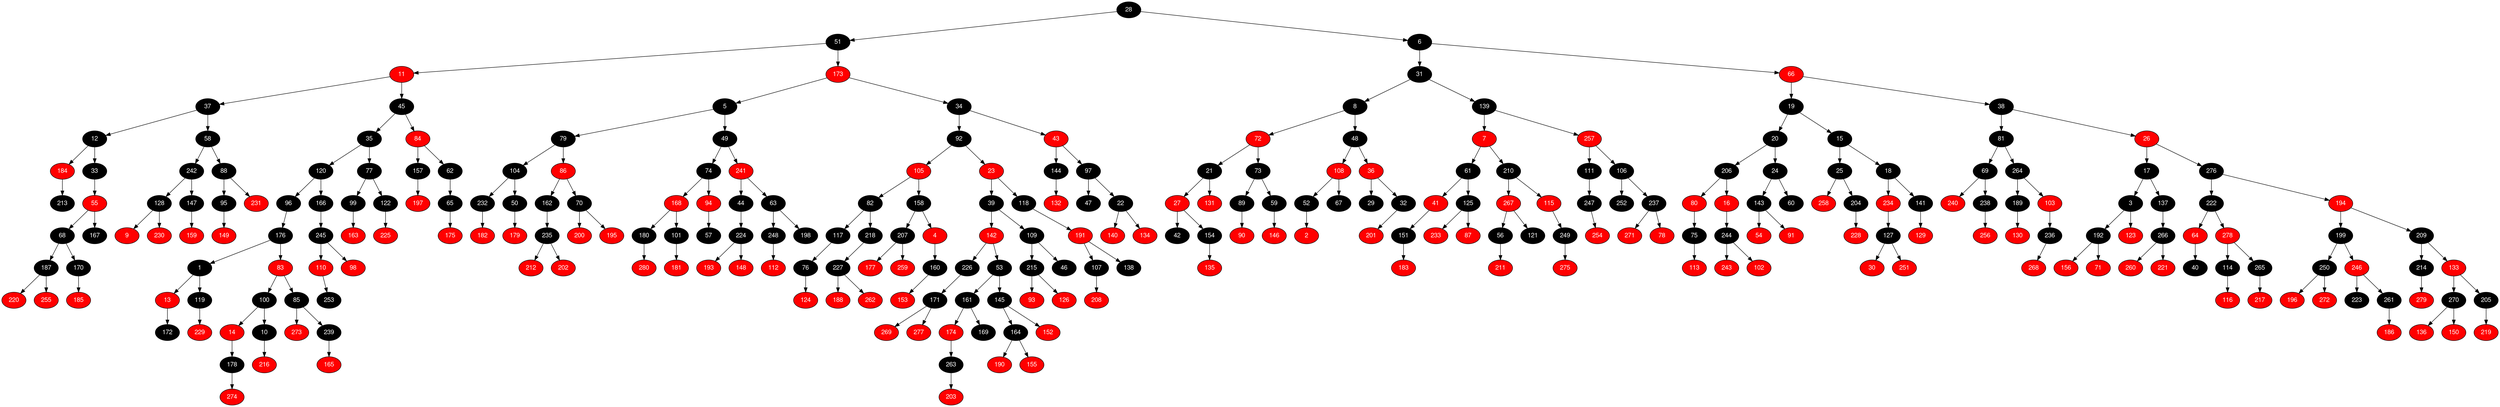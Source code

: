 digraph RB_Teste {
	node [fontname="Helvetica,Arial,sans-serif" style="filled"]
	edge [fontname="Helvetica,Arial,sans-serif" color="black"]

	{
		node [fillcolor=" black" fontcolor=" white"] 28 
		node [fillcolor=" black" fontcolor=" white"] 51 
		node [fillcolor=" red" fontcolor=" white"] 11 
		node [fillcolor=" black" fontcolor=" white"] 37 
		node [fillcolor=" black" fontcolor=" white"] 12 
		node [fillcolor=" red" fontcolor=" white"] 184 
		node [fillcolor=" black" fontcolor=" white"] 213 
		node [fillcolor=" black" fontcolor=" white"] 33 
		node [fillcolor=" red" fontcolor=" white"] 55 
		node [fillcolor=" black" fontcolor=" white"] 68 
		node [fillcolor=" black" fontcolor=" white"] 187 
		node [fillcolor=" red" fontcolor=" white"] 220 
		node [fillcolor=" red" fontcolor=" white"] 255 
		node [fillcolor=" black" fontcolor=" white"] 170 
		node [fillcolor=" red" fontcolor=" white"] 185 
		node [fillcolor=" black" fontcolor=" white"] 167 
		node [fillcolor=" black" fontcolor=" white"] 58 
		node [fillcolor=" black" fontcolor=" white"] 242 
		node [fillcolor=" black" fontcolor=" white"] 128 
		node [fillcolor=" red" fontcolor=" white"] 9 
		node [fillcolor=" red" fontcolor=" white"] 230 
		node [fillcolor=" black" fontcolor=" white"] 147 
		node [fillcolor=" red" fontcolor=" white"] 159 
		node [fillcolor=" black" fontcolor=" white"] 88 
		node [fillcolor=" black" fontcolor=" white"] 95 
		node [fillcolor=" red" fontcolor=" white"] 149 
		node [fillcolor=" red" fontcolor=" white"] 231 
		node [fillcolor=" black" fontcolor=" white"] 45 
		node [fillcolor=" black" fontcolor=" white"] 35 
		node [fillcolor=" black" fontcolor=" white"] 120 
		node [fillcolor=" black" fontcolor=" white"] 96 
		node [fillcolor=" black" fontcolor=" white"] 176 
		node [fillcolor=" black" fontcolor=" white"] 1 
		node [fillcolor=" red" fontcolor=" white"] 13 
		node [fillcolor=" black" fontcolor=" white"] 172 
		node [fillcolor=" black" fontcolor=" white"] 119 
		node [fillcolor=" red" fontcolor=" white"] 229 
		node [fillcolor=" red" fontcolor=" white"] 83 
		node [fillcolor=" black" fontcolor=" white"] 100 
		node [fillcolor=" red" fontcolor=" white"] 14 
		node [fillcolor=" black" fontcolor=" white"] 178 
		node [fillcolor=" red" fontcolor=" white"] 274 
		node [fillcolor=" black" fontcolor=" white"] 10 
		node [fillcolor=" red" fontcolor=" white"] 216 
		node [fillcolor=" black" fontcolor=" white"] 85 
		node [fillcolor=" red" fontcolor=" white"] 273 
		node [fillcolor=" black" fontcolor=" white"] 239 
		node [fillcolor=" red" fontcolor=" white"] 165 
		node [fillcolor=" black" fontcolor=" white"] 166 
		node [fillcolor=" black" fontcolor=" white"] 245 
		node [fillcolor=" red" fontcolor=" white"] 110 
		node [fillcolor=" black" fontcolor=" white"] 253 
		node [fillcolor=" red" fontcolor=" white"] 98 
		node [fillcolor=" black" fontcolor=" white"] 77 
		node [fillcolor=" black" fontcolor=" white"] 99 
		node [fillcolor=" red" fontcolor=" white"] 163 
		node [fillcolor=" black" fontcolor=" white"] 122 
		node [fillcolor=" red" fontcolor=" white"] 225 
		node [fillcolor=" red" fontcolor=" white"] 84 
		node [fillcolor=" black" fontcolor=" white"] 157 
		node [fillcolor=" red" fontcolor=" white"] 197 
		node [fillcolor=" black" fontcolor=" white"] 62 
		node [fillcolor=" black" fontcolor=" white"] 65 
		node [fillcolor=" red" fontcolor=" white"] 175 
		node [fillcolor=" red" fontcolor=" white"] 173 
		node [fillcolor=" black" fontcolor=" white"] 5 
		node [fillcolor=" black" fontcolor=" white"] 79 
		node [fillcolor=" black" fontcolor=" white"] 104 
		node [fillcolor=" black" fontcolor=" white"] 232 
		node [fillcolor=" red" fontcolor=" white"] 182 
		node [fillcolor=" black" fontcolor=" white"] 50 
		node [fillcolor=" red" fontcolor=" white"] 179 
		node [fillcolor=" red" fontcolor=" white"] 86 
		node [fillcolor=" black" fontcolor=" white"] 162 
		node [fillcolor=" black" fontcolor=" white"] 235 
		node [fillcolor=" red" fontcolor=" white"] 212 
		node [fillcolor=" red" fontcolor=" white"] 202 
		node [fillcolor=" black" fontcolor=" white"] 70 
		node [fillcolor=" red" fontcolor=" white"] 200 
		node [fillcolor=" red" fontcolor=" white"] 195 
		node [fillcolor=" black" fontcolor=" white"] 49 
		node [fillcolor=" black" fontcolor=" white"] 74 
		node [fillcolor=" red" fontcolor=" white"] 168 
		node [fillcolor=" black" fontcolor=" white"] 180 
		node [fillcolor=" red" fontcolor=" white"] 280 
		node [fillcolor=" black" fontcolor=" white"] 101 
		node [fillcolor=" red" fontcolor=" white"] 181 
		node [fillcolor=" red" fontcolor=" white"] 94 
		node [fillcolor=" black" fontcolor=" white"] 57 
		node [fillcolor=" red" fontcolor=" white"] 241 
		node [fillcolor=" black" fontcolor=" white"] 44 
		node [fillcolor=" black" fontcolor=" white"] 224 
		node [fillcolor=" red" fontcolor=" white"] 193 
		node [fillcolor=" red" fontcolor=" white"] 148 
		node [fillcolor=" black" fontcolor=" white"] 63 
		node [fillcolor=" black" fontcolor=" white"] 248 
		node [fillcolor=" red" fontcolor=" white"] 112 
		node [fillcolor=" black" fontcolor=" white"] 198 
		node [fillcolor=" black" fontcolor=" white"] 34 
		node [fillcolor=" black" fontcolor=" white"] 92 
		node [fillcolor=" red" fontcolor=" white"] 105 
		node [fillcolor=" black" fontcolor=" white"] 82 
		node [fillcolor=" black" fontcolor=" white"] 117 
		node [fillcolor=" black" fontcolor=" white"] 76 
		node [fillcolor=" red" fontcolor=" white"] 124 
		node [fillcolor=" black" fontcolor=" white"] 218 
		node [fillcolor=" black" fontcolor=" white"] 227 
		node [fillcolor=" red" fontcolor=" white"] 188 
		node [fillcolor=" red" fontcolor=" white"] 262 
		node [fillcolor=" black" fontcolor=" white"] 158 
		node [fillcolor=" black" fontcolor=" white"] 207 
		node [fillcolor=" red" fontcolor=" white"] 177 
		node [fillcolor=" red" fontcolor=" white"] 259 
		node [fillcolor=" red" fontcolor=" white"] 4 
		node [fillcolor=" black" fontcolor=" white"] 160 
		node [fillcolor=" red" fontcolor=" white"] 153 
		node [fillcolor=" red" fontcolor=" white"] 23 
		node [fillcolor=" black" fontcolor=" white"] 39 
		node [fillcolor=" red" fontcolor=" white"] 142 
		node [fillcolor=" black" fontcolor=" white"] 226 
		node [fillcolor=" black" fontcolor=" white"] 171 
		node [fillcolor=" red" fontcolor=" white"] 269 
		node [fillcolor=" red" fontcolor=" white"] 277 
		node [fillcolor=" black" fontcolor=" white"] 53 
		node [fillcolor=" black" fontcolor=" white"] 161 
		node [fillcolor=" red" fontcolor=" white"] 174 
		node [fillcolor=" black" fontcolor=" white"] 263 
		node [fillcolor=" red" fontcolor=" white"] 203 
		node [fillcolor=" black" fontcolor=" white"] 169 
		node [fillcolor=" black" fontcolor=" white"] 145 
		node [fillcolor=" black" fontcolor=" white"] 164 
		node [fillcolor=" red" fontcolor=" white"] 190 
		node [fillcolor=" red" fontcolor=" white"] 155 
		node [fillcolor=" red" fontcolor=" white"] 152 
		node [fillcolor=" black" fontcolor=" white"] 109 
		node [fillcolor=" black" fontcolor=" white"] 215 
		node [fillcolor=" red" fontcolor=" white"] 93 
		node [fillcolor=" red" fontcolor=" white"] 126 
		node [fillcolor=" black" fontcolor=" white"] 46 
		node [fillcolor=" black" fontcolor=" white"] 118 
		node [fillcolor=" red" fontcolor=" white"] 191 
		node [fillcolor=" black" fontcolor=" white"] 107 
		node [fillcolor=" red" fontcolor=" white"] 208 
		node [fillcolor=" black" fontcolor=" white"] 138 
		node [fillcolor=" red" fontcolor=" white"] 43 
		node [fillcolor=" black" fontcolor=" white"] 144 
		node [fillcolor=" red" fontcolor=" white"] 132 
		node [fillcolor=" black" fontcolor=" white"] 97 
		node [fillcolor=" black" fontcolor=" white"] 47 
		node [fillcolor=" black" fontcolor=" white"] 22 
		node [fillcolor=" red" fontcolor=" white"] 140 
		node [fillcolor=" red" fontcolor=" white"] 134 
		node [fillcolor=" black" fontcolor=" white"] 6 
		node [fillcolor=" black" fontcolor=" white"] 31 
		node [fillcolor=" black" fontcolor=" white"] 8 
		node [fillcolor=" red" fontcolor=" white"] 72 
		node [fillcolor=" black" fontcolor=" white"] 21 
		node [fillcolor=" red" fontcolor=" white"] 27 
		node [fillcolor=" black" fontcolor=" white"] 42 
		node [fillcolor=" black" fontcolor=" white"] 154 
		node [fillcolor=" red" fontcolor=" white"] 135 
		node [fillcolor=" red" fontcolor=" white"] 131 
		node [fillcolor=" black" fontcolor=" white"] 73 
		node [fillcolor=" black" fontcolor=" white"] 89 
		node [fillcolor=" red" fontcolor=" white"] 90 
		node [fillcolor=" black" fontcolor=" white"] 59 
		node [fillcolor=" red" fontcolor=" white"] 146 
		node [fillcolor=" black" fontcolor=" white"] 48 
		node [fillcolor=" red" fontcolor=" white"] 108 
		node [fillcolor=" black" fontcolor=" white"] 52 
		node [fillcolor=" red" fontcolor=" white"] 2 
		node [fillcolor=" black" fontcolor=" white"] 67 
		node [fillcolor=" red" fontcolor=" white"] 36 
		node [fillcolor=" black" fontcolor=" white"] 29 
		node [fillcolor=" black" fontcolor=" white"] 32 
		node [fillcolor=" red" fontcolor=" white"] 201 
		node [fillcolor=" black" fontcolor=" white"] 139 
		node [fillcolor=" red" fontcolor=" white"] 7 
		node [fillcolor=" black" fontcolor=" white"] 61 
		node [fillcolor=" red" fontcolor=" white"] 41 
		node [fillcolor=" black" fontcolor=" white"] 151 
		node [fillcolor=" red" fontcolor=" white"] 183 
		node [fillcolor=" black" fontcolor=" white"] 125 
		node [fillcolor=" red" fontcolor=" white"] 233 
		node [fillcolor=" red" fontcolor=" white"] 87 
		node [fillcolor=" black" fontcolor=" white"] 210 
		node [fillcolor=" red" fontcolor=" white"] 267 
		node [fillcolor=" black" fontcolor=" white"] 56 
		node [fillcolor=" red" fontcolor=" white"] 211 
		node [fillcolor=" black" fontcolor=" white"] 121 
		node [fillcolor=" red" fontcolor=" white"] 115 
		node [fillcolor=" black" fontcolor=" white"] 249 
		node [fillcolor=" red" fontcolor=" white"] 275 
		node [fillcolor=" red" fontcolor=" white"] 257 
		node [fillcolor=" black" fontcolor=" white"] 111 
		node [fillcolor=" black" fontcolor=" white"] 247 
		node [fillcolor=" red" fontcolor=" white"] 254 
		node [fillcolor=" black" fontcolor=" white"] 106 
		node [fillcolor=" black" fontcolor=" white"] 252 
		node [fillcolor=" black" fontcolor=" white"] 237 
		node [fillcolor=" red" fontcolor=" white"] 271 
		node [fillcolor=" red" fontcolor=" white"] 78 
		node [fillcolor=" red" fontcolor=" white"] 66 
		node [fillcolor=" black" fontcolor=" white"] 19 
		node [fillcolor=" black" fontcolor=" white"] 20 
		node [fillcolor=" black" fontcolor=" white"] 206 
		node [fillcolor=" red" fontcolor=" white"] 80 
		node [fillcolor=" black" fontcolor=" white"] 75 
		node [fillcolor=" red" fontcolor=" white"] 113 
		node [fillcolor=" red" fontcolor=" white"] 16 
		node [fillcolor=" black" fontcolor=" white"] 244 
		node [fillcolor=" red" fontcolor=" white"] 243 
		node [fillcolor=" red" fontcolor=" white"] 102 
		node [fillcolor=" black" fontcolor=" white"] 24 
		node [fillcolor=" black" fontcolor=" white"] 143 
		node [fillcolor=" red" fontcolor=" white"] 54 
		node [fillcolor=" red" fontcolor=" white"] 91 
		node [fillcolor=" black" fontcolor=" white"] 60 
		node [fillcolor=" black" fontcolor=" white"] 15 
		node [fillcolor=" black" fontcolor=" white"] 25 
		node [fillcolor=" red" fontcolor=" white"] 258 
		node [fillcolor=" black" fontcolor=" white"] 204 
		node [fillcolor=" red" fontcolor=" white"] 228 
		node [fillcolor=" black" fontcolor=" white"] 18 
		node [fillcolor=" red" fontcolor=" white"] 234 
		node [fillcolor=" black" fontcolor=" white"] 127 
		node [fillcolor=" red" fontcolor=" white"] 30 
		node [fillcolor=" red" fontcolor=" white"] 251 
		node [fillcolor=" black" fontcolor=" white"] 141 
		node [fillcolor=" red" fontcolor=" white"] 129 
		node [fillcolor=" black" fontcolor=" white"] 38 
		node [fillcolor=" black" fontcolor=" white"] 81 
		node [fillcolor=" black" fontcolor=" white"] 69 
		node [fillcolor=" red" fontcolor=" white"] 240 
		node [fillcolor=" black" fontcolor=" white"] 238 
		node [fillcolor=" red" fontcolor=" white"] 256 
		node [fillcolor=" black" fontcolor=" white"] 264 
		node [fillcolor=" black" fontcolor=" white"] 189 
		node [fillcolor=" red" fontcolor=" white"] 130 
		node [fillcolor=" red" fontcolor=" white"] 103 
		node [fillcolor=" black" fontcolor=" white"] 236 
		node [fillcolor=" red" fontcolor=" white"] 268 
		node [fillcolor=" red" fontcolor=" white"] 26 
		node [fillcolor=" black" fontcolor=" white"] 17 
		node [fillcolor=" black" fontcolor=" white"] 3 
		node [fillcolor=" black" fontcolor=" white"] 192 
		node [fillcolor=" red" fontcolor=" white"] 156 
		node [fillcolor=" red" fontcolor=" white"] 71 
		node [fillcolor=" red" fontcolor=" white"] 123 
		node [fillcolor=" black" fontcolor=" white"] 137 
		node [fillcolor=" black" fontcolor=" white"] 266 
		node [fillcolor=" red" fontcolor=" white"] 260 
		node [fillcolor=" red" fontcolor=" white"] 221 
		node [fillcolor=" black" fontcolor=" white"] 276 
		node [fillcolor=" black" fontcolor=" white"] 222 
		node [fillcolor=" red" fontcolor=" white"] 64 
		node [fillcolor=" black" fontcolor=" white"] 40 
		node [fillcolor=" red" fontcolor=" white"] 278 
		node [fillcolor=" black" fontcolor=" white"] 114 
		node [fillcolor=" red" fontcolor=" white"] 116 
		node [fillcolor=" black" fontcolor=" white"] 265 
		node [fillcolor=" red" fontcolor=" white"] 217 
		node [fillcolor=" red" fontcolor=" white"] 194 
		node [fillcolor=" black" fontcolor=" white"] 199 
		node [fillcolor=" black" fontcolor=" white"] 250 
		node [fillcolor=" red" fontcolor=" white"] 196 
		node [fillcolor=" red" fontcolor=" white"] 272 
		node [fillcolor=" red" fontcolor=" white"] 246 
		node [fillcolor=" black" fontcolor=" white"] 223 
		node [fillcolor=" black" fontcolor=" white"] 261 
		node [fillcolor=" red" fontcolor=" white"] 186 
		node [fillcolor=" black" fontcolor=" white"] 209 
		node [fillcolor=" black" fontcolor=" white"] 214 
		node [fillcolor=" red" fontcolor=" white"] 279 
		node [fillcolor=" red" fontcolor=" white"] 133 
		node [fillcolor=" black" fontcolor=" white"] 270 
		node [fillcolor=" red" fontcolor=" white"] 136 
		node [fillcolor=" red" fontcolor=" white"] 150 
		node [fillcolor=" black" fontcolor=" white"] 205 
		node [fillcolor=" red" fontcolor=" white"] 219 
	}

	28 -> 51 
	28 -> 6 
	51 -> 11 
	51 -> 173 
	11 -> 37 
	11 -> 45 
	37 -> 12 
	37 -> 58 
	12 -> 184 
	12 -> 33 
	184 -> 213 
	33 -> 55 
	55 -> 68 
	55 -> 167 
	68 -> 187 
	68 -> 170 
	187 -> 220 
	187 -> 255 
	170 -> 185 
	58 -> 242 
	58 -> 88 
	242 -> 128 
	242 -> 147 
	128 -> 9 
	128 -> 230 
	147 -> 159 
	88 -> 95 
	88 -> 231 
	95 -> 149 
	45 -> 35 
	45 -> 84 
	35 -> 120 
	35 -> 77 
	120 -> 96 
	120 -> 166 
	96 -> 176 
	176 -> 1 
	176 -> 83 
	1 -> 13 
	1 -> 119 
	13 -> 172 
	119 -> 229 
	83 -> 100 
	83 -> 85 
	100 -> 14 
	100 -> 10 
	14 -> 178 
	178 -> 274 
	10 -> 216 
	85 -> 273 
	85 -> 239 
	239 -> 165 
	166 -> 245 
	245 -> 110 
	245 -> 98 
	110 -> 253 
	77 -> 99 
	77 -> 122 
	99 -> 163 
	122 -> 225 
	84 -> 157 
	84 -> 62 
	157 -> 197 
	62 -> 65 
	65 -> 175 
	173 -> 5 
	173 -> 34 
	5 -> 79 
	5 -> 49 
	79 -> 104 
	79 -> 86 
	104 -> 232 
	104 -> 50 
	232 -> 182 
	50 -> 179 
	86 -> 162 
	86 -> 70 
	162 -> 235 
	235 -> 212 
	235 -> 202 
	70 -> 200 
	70 -> 195 
	49 -> 74 
	49 -> 241 
	74 -> 168 
	74 -> 94 
	168 -> 180 
	168 -> 101 
	180 -> 280 
	101 -> 181 
	94 -> 57 
	241 -> 44 
	241 -> 63 
	44 -> 224 
	224 -> 193 
	224 -> 148 
	63 -> 248 
	63 -> 198 
	248 -> 112 
	34 -> 92 
	34 -> 43 
	92 -> 105 
	92 -> 23 
	105 -> 82 
	105 -> 158 
	82 -> 117 
	82 -> 218 
	117 -> 76 
	76 -> 124 
	218 -> 227 
	227 -> 188 
	227 -> 262 
	158 -> 207 
	158 -> 4 
	207 -> 177 
	207 -> 259 
	4 -> 160 
	160 -> 153 
	23 -> 39 
	23 -> 118 
	39 -> 142 
	39 -> 109 
	142 -> 226 
	142 -> 53 
	226 -> 171 
	171 -> 269 
	171 -> 277 
	53 -> 161 
	53 -> 145 
	161 -> 174 
	161 -> 169 
	174 -> 263 
	263 -> 203 
	145 -> 164 
	145 -> 152 
	164 -> 190 
	164 -> 155 
	109 -> 215 
	109 -> 46 
	215 -> 93 
	215 -> 126 
	118 -> 191 
	191 -> 107 
	191 -> 138 
	107 -> 208 
	43 -> 144 
	43 -> 97 
	144 -> 132 
	97 -> 47 
	97 -> 22 
	22 -> 140 
	22 -> 134 
	6 -> 31 
	6 -> 66 
	31 -> 8 
	31 -> 139 
	8 -> 72 
	8 -> 48 
	72 -> 21 
	72 -> 73 
	21 -> 27 
	21 -> 131 
	27 -> 42 
	27 -> 154 
	154 -> 135 
	73 -> 89 
	73 -> 59 
	89 -> 90 
	59 -> 146 
	48 -> 108 
	48 -> 36 
	108 -> 52 
	108 -> 67 
	52 -> 2 
	36 -> 29 
	36 -> 32 
	32 -> 201 
	139 -> 7 
	139 -> 257 
	7 -> 61 
	7 -> 210 
	61 -> 41 
	61 -> 125 
	41 -> 151 
	151 -> 183 
	125 -> 233 
	125 -> 87 
	210 -> 267 
	210 -> 115 
	267 -> 56 
	267 -> 121 
	56 -> 211 
	115 -> 249 
	249 -> 275 
	257 -> 111 
	257 -> 106 
	111 -> 247 
	247 -> 254 
	106 -> 252 
	106 -> 237 
	237 -> 271 
	237 -> 78 
	66 -> 19 
	66 -> 38 
	19 -> 20 
	19 -> 15 
	20 -> 206 
	20 -> 24 
	206 -> 80 
	206 -> 16 
	80 -> 75 
	75 -> 113 
	16 -> 244 
	244 -> 243 
	244 -> 102 
	24 -> 143 
	24 -> 60 
	143 -> 54 
	143 -> 91 
	15 -> 25 
	15 -> 18 
	25 -> 258 
	25 -> 204 
	204 -> 228 
	18 -> 234 
	18 -> 141 
	234 -> 127 
	127 -> 30 
	127 -> 251 
	141 -> 129 
	38 -> 81 
	38 -> 26 
	81 -> 69 
	81 -> 264 
	69 -> 240 
	69 -> 238 
	238 -> 256 
	264 -> 189 
	264 -> 103 
	189 -> 130 
	103 -> 236 
	236 -> 268 
	26 -> 17 
	26 -> 276 
	17 -> 3 
	17 -> 137 
	3 -> 192 
	3 -> 123 
	192 -> 156 
	192 -> 71 
	137 -> 266 
	266 -> 260 
	266 -> 221 
	276 -> 222 
	276 -> 194 
	222 -> 64 
	222 -> 278 
	64 -> 40 
	278 -> 114 
	278 -> 265 
	114 -> 116 
	265 -> 217 
	194 -> 199 
	194 -> 209 
	199 -> 250 
	199 -> 246 
	250 -> 196 
	250 -> 272 
	246 -> 223 
	246 -> 261 
	261 -> 186 
	209 -> 214 
	209 -> 133 
	214 -> 279 
	133 -> 270 
	133 -> 205 
	270 -> 136 
	270 -> 150 
	205 -> 219 
}
